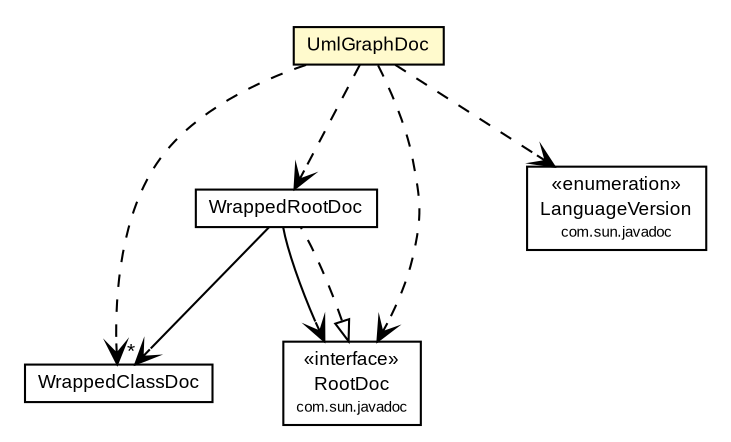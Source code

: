 #!/usr/local/bin/dot
#
# Class diagram 
# Generated by UmlGraph version 4.5 (http://www.spinellis.gr/sw/umlgraph)
#

digraph G {
	edge [fontname="arial",fontsize=10,labelfontname="arial",labelfontsize=10];
	node [fontname="arial",fontsize=10,shape=plaintext];
	// gr.spinellis.umlgraph.doclet.UmlGraphDoc
	c122 [label=<<table border="0" cellborder="1" cellspacing="0" cellpadding="2" port="p" bgcolor="lemonChiffon" href="./UmlGraphDoc.html">
		<tr><td><table border="0" cellspacing="0" cellpadding="1">
			<tr><td> UmlGraphDoc </td></tr>
		</table></td></tr>
		</table>>, fontname="arial", fontcolor="black", fontsize=9.0];
	// gr.spinellis.umlgraph.doclet.WrappedRootDoc
	c136 [label=<<table border="0" cellborder="1" cellspacing="0" cellpadding="2" port="p" href="./WrappedRootDoc.html">
		<tr><td><table border="0" cellspacing="0" cellpadding="1">
			<tr><td> WrappedRootDoc </td></tr>
		</table></td></tr>
		</table>>, fontname="arial", fontcolor="black", fontsize=9.0];
	// gr.spinellis.umlgraph.doclet.WrappedClassDoc
	c137 [label=<<table border="0" cellborder="1" cellspacing="0" cellpadding="2" port="p" href="./WrappedClassDoc.html">
		<tr><td><table border="0" cellspacing="0" cellpadding="1">
			<tr><td> WrappedClassDoc </td></tr>
		</table></td></tr>
		</table>>, fontname="arial", fontcolor="black", fontsize=9.0];
	// gr.spinellis.umlgraph.doclet.UmlGraphDoc DEPEND gr.spinellis.umlgraph.doclet.WrappedClassDoc
	c122:p -> c137:p [taillabel="", label="", headlabel="", fontname="arial", fontcolor="black", fontsize=10.0, color="black", arrowhead=open, style=dashed];
	// gr.spinellis.umlgraph.doclet.UmlGraphDoc DEPEND gr.spinellis.umlgraph.doclet.WrappedRootDoc
	c122:p -> c136:p [taillabel="", label="", headlabel="", fontname="arial", fontcolor="black", fontsize=10.0, color="black", arrowhead=open, style=dashed];
	//gr.spinellis.umlgraph.doclet.WrappedRootDoc implements com.sun.javadoc.RootDoc
	c150:p -> c136:p [dir=back,arrowtail=empty,style=dashed];
	// gr.spinellis.umlgraph.doclet.WrappedRootDoc NAVASSOC com.sun.javadoc.RootDoc
	c136:p -> c150:p [taillabel="", label="", headlabel="", fontname="arial", fontcolor="black", fontsize=10.0, color="black", arrowhead=open];
	// gr.spinellis.umlgraph.doclet.WrappedRootDoc NAVASSOC gr.spinellis.umlgraph.doclet.WrappedClassDoc
	c136:p -> c137:p [taillabel="", label="", headlabel="*", fontname="arial", fontcolor="black", fontsize=10.0, color="black", arrowhead=open];
	// gr.spinellis.umlgraph.doclet.UmlGraphDoc DEPEND com.sun.javadoc.LanguageVersion
	c122:p -> c151:p [taillabel="", label="", headlabel="", fontname="arial", fontcolor="black", fontsize=10.0, color="black", arrowhead=open, style=dashed];
	// gr.spinellis.umlgraph.doclet.UmlGraphDoc DEPEND com.sun.javadoc.RootDoc
	c122:p -> c150:p [taillabel="", label="", headlabel="", fontname="arial", fontcolor="black", fontsize=10.0, color="black", arrowhead=open, style=dashed];
	// com.sun.javadoc.RootDoc
	c150 [label=<<table border="0" cellborder="1" cellspacing="0" cellpadding="2" port="p" href="http://java.sun.com/j2se/1.5.0/docs/guide/javadoc/doclet/spec/com/sun/javadoc/RootDoc.html">
		<tr><td><table border="0" cellspacing="0" cellpadding="1">
			<tr><td> &laquo;interface&raquo; </td></tr>
			<tr><td> RootDoc </td></tr>
			<tr><td><font point-size="7.0"> com.sun.javadoc </font></td></tr>
		</table></td></tr>
		</table>>, fontname="arial", fontcolor="black", fontsize=9.0];
	// com.sun.javadoc.LanguageVersion
	c151 [label=<<table border="0" cellborder="1" cellspacing="0" cellpadding="2" port="p" href="http://java.sun.com/j2se/1.5.0/docs/guide/javadoc/doclet/spec/com/sun/javadoc/LanguageVersion.html">
		<tr><td><table border="0" cellspacing="0" cellpadding="1">
			<tr><td> &laquo;enumeration&raquo; </td></tr>
			<tr><td> LanguageVersion </td></tr>
			<tr><td><font point-size="7.0"> com.sun.javadoc </font></td></tr>
		</table></td></tr>
		</table>>, fontname="arial", fontcolor="black", fontsize=9.0];
}

